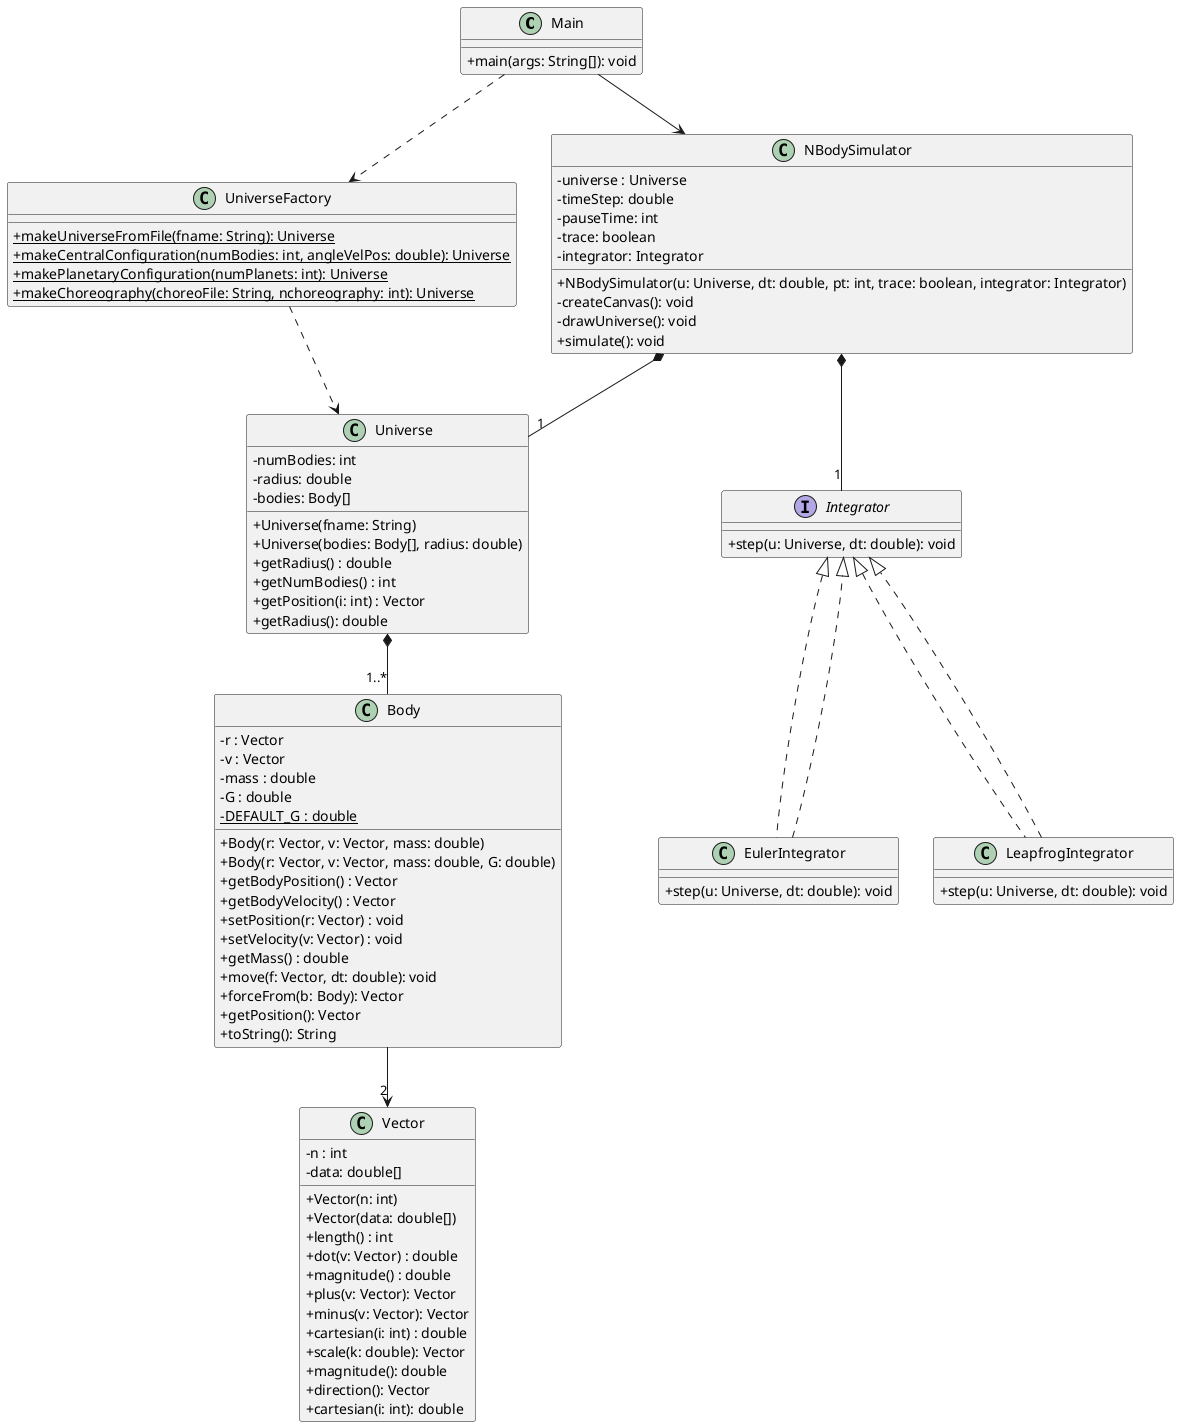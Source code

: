 @startuml
skinparam classAttributeIconSize 0

class Main {
  + main(args: String[]): void
}

class NBodySimulator {
  - universe : Universe
  - timeStep: double
  - pauseTime: int
  - trace: boolean
  - integrator: Integrator
  + NBodySimulator(u: Universe, dt: double, pt: int, trace: boolean, integrator: Integrator)
  - createCanvas(): void
  - drawUniverse(): void
  + simulate(): void
}

class Universe {
  - numBodies: int
  - radius: double
  - bodies: Body[]
  + Universe(fname: String)
  + Universe(bodies: Body[], radius: double)
  + getRadius() : double
  + getNumBodies() : int
  + getPosition(i: int) : Vector
  + getRadius(): double
}

class Body {
  - r : Vector
  - v : Vector
  - mass : double
  - G : double
  {static} - DEFAULT_G : double
  + Body(r: Vector, v: Vector, mass: double)
  + Body(r: Vector, v: Vector, mass: double, G: double)
  + getBodyPosition() : Vector
  + getBodyVelocity() : Vector
  + setPosition(r: Vector) : void
  + setVelocity(v: Vector) : void
  + getMass() : double
  + move(f: Vector, dt: double): void
  + forceFrom(b: Body): Vector
  + getPosition(): Vector
  + toString(): String
}

class Vector {
  - n : int
  - data: double[]
  + Vector(n: int)
  + Vector(data: double[])
  + length() : int
  + dot(v: Vector) : double
  + magnitude() : double
  + plus(v: Vector): Vector
  + minus(v: Vector): Vector
  + cartesian(i: int) : double
  + scale(k: double): Vector
  + magnitude(): double
  + direction(): Vector
  + cartesian(i: int): double
}

class UniverseFactory {
  {static} + makeUniverseFromFile(fname: String): Universe
  {static} + makeCentralConfiguration(numBodies: int, angleVelPos: double): Universe
  {static} + makePlanetaryConfiguration(numPlanets: int): Universe
  {static} + makeChoreography(choreoFile: String, nchoreography: int): Universe
}

interface Integrator {
  + step(u: Universe, dt: double): void
}

class EulerIntegrator implements Integrator {
  + step(u: Universe, dt: double): void
}

class LeapfrogIntegrator implements Integrator {
  + step(u: Universe, dt: double): void
}

' Relaciones
Main ..> UniverseFactory
Main --> NBodySimulator
UniverseFactory ..> Universe
NBodySimulator *-- "1" Universe
NBodySimulator *-- "1" Integrator
Universe *-- "1..*" Body
Body --> "2" Vector
EulerIntegrator ..|> Integrator
LeapfrogIntegrator ..|> Integrator
@enduml
